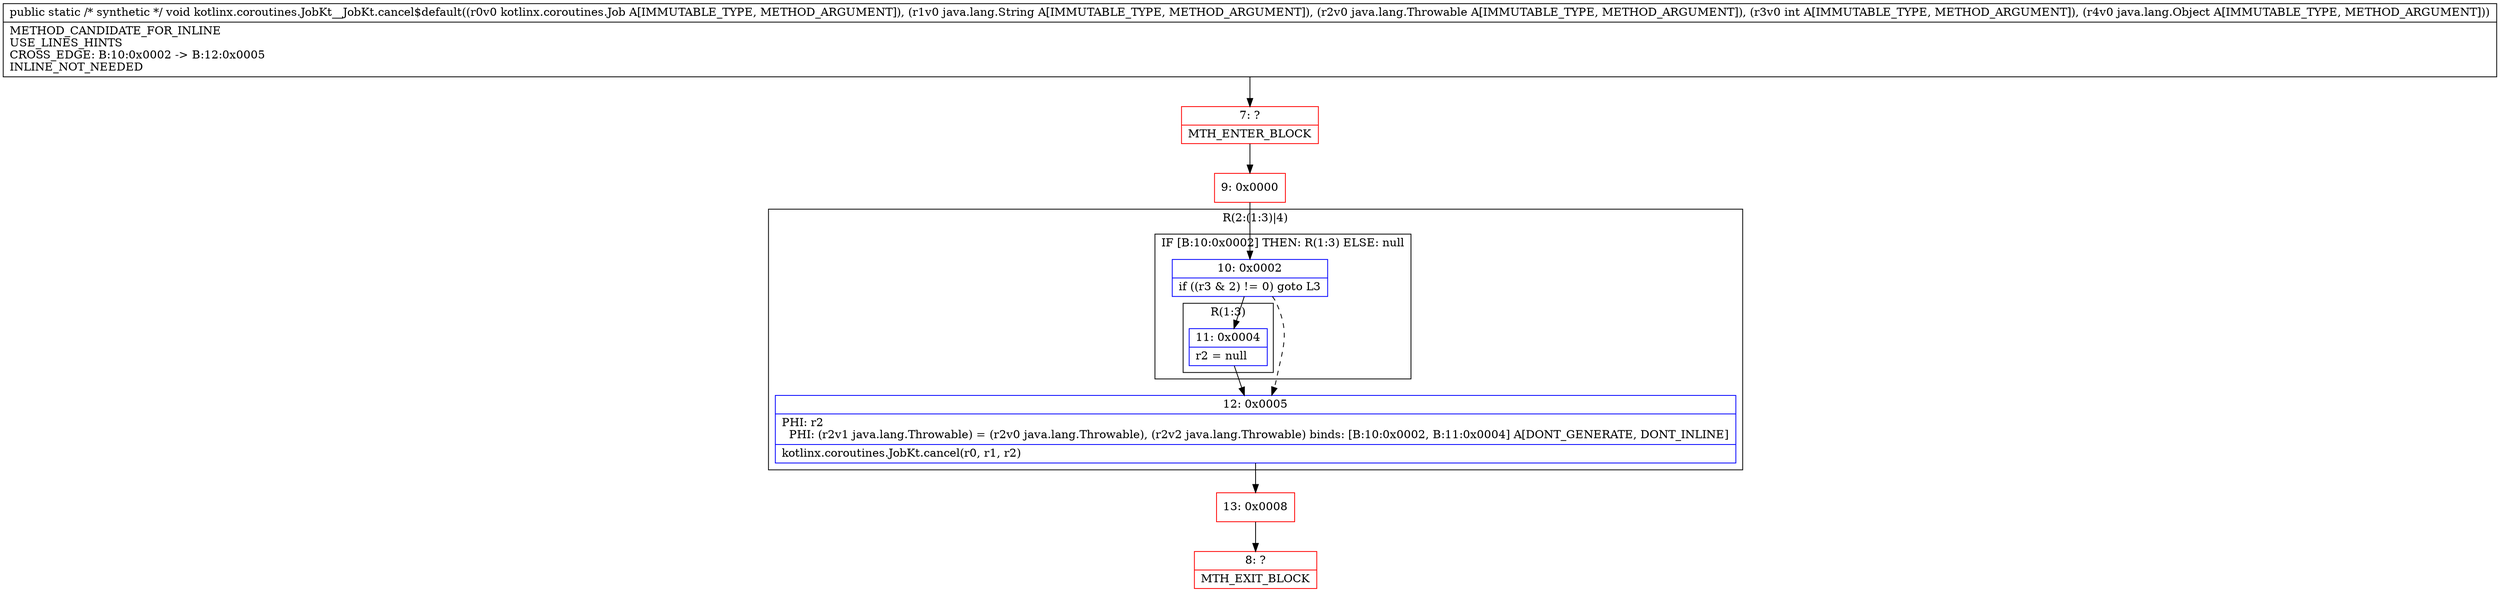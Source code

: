digraph "CFG forkotlinx.coroutines.JobKt__JobKt.cancel$default(Lkotlinx\/coroutines\/Job;Ljava\/lang\/String;Ljava\/lang\/Throwable;ILjava\/lang\/Object;)V" {
subgraph cluster_Region_1102328638 {
label = "R(2:(1:3)|4)";
node [shape=record,color=blue];
subgraph cluster_IfRegion_1365651715 {
label = "IF [B:10:0x0002] THEN: R(1:3) ELSE: null";
node [shape=record,color=blue];
Node_10 [shape=record,label="{10\:\ 0x0002|if ((r3 & 2) != 0) goto L3\l}"];
subgraph cluster_Region_2004886724 {
label = "R(1:3)";
node [shape=record,color=blue];
Node_11 [shape=record,label="{11\:\ 0x0004|r2 = null\l}"];
}
}
Node_12 [shape=record,label="{12\:\ 0x0005|PHI: r2 \l  PHI: (r2v1 java.lang.Throwable) = (r2v0 java.lang.Throwable), (r2v2 java.lang.Throwable) binds: [B:10:0x0002, B:11:0x0004] A[DONT_GENERATE, DONT_INLINE]\l|kotlinx.coroutines.JobKt.cancel(r0, r1, r2)\l}"];
}
Node_7 [shape=record,color=red,label="{7\:\ ?|MTH_ENTER_BLOCK\l}"];
Node_9 [shape=record,color=red,label="{9\:\ 0x0000}"];
Node_13 [shape=record,color=red,label="{13\:\ 0x0008}"];
Node_8 [shape=record,color=red,label="{8\:\ ?|MTH_EXIT_BLOCK\l}"];
MethodNode[shape=record,label="{public static \/* synthetic *\/ void kotlinx.coroutines.JobKt__JobKt.cancel$default((r0v0 kotlinx.coroutines.Job A[IMMUTABLE_TYPE, METHOD_ARGUMENT]), (r1v0 java.lang.String A[IMMUTABLE_TYPE, METHOD_ARGUMENT]), (r2v0 java.lang.Throwable A[IMMUTABLE_TYPE, METHOD_ARGUMENT]), (r3v0 int A[IMMUTABLE_TYPE, METHOD_ARGUMENT]), (r4v0 java.lang.Object A[IMMUTABLE_TYPE, METHOD_ARGUMENT]))  | METHOD_CANDIDATE_FOR_INLINE\lUSE_LINES_HINTS\lCROSS_EDGE: B:10:0x0002 \-\> B:12:0x0005\lINLINE_NOT_NEEDED\l}"];
MethodNode -> Node_7;Node_10 -> Node_11;
Node_10 -> Node_12[style=dashed];
Node_11 -> Node_12;
Node_12 -> Node_13;
Node_7 -> Node_9;
Node_9 -> Node_10;
Node_13 -> Node_8;
}

